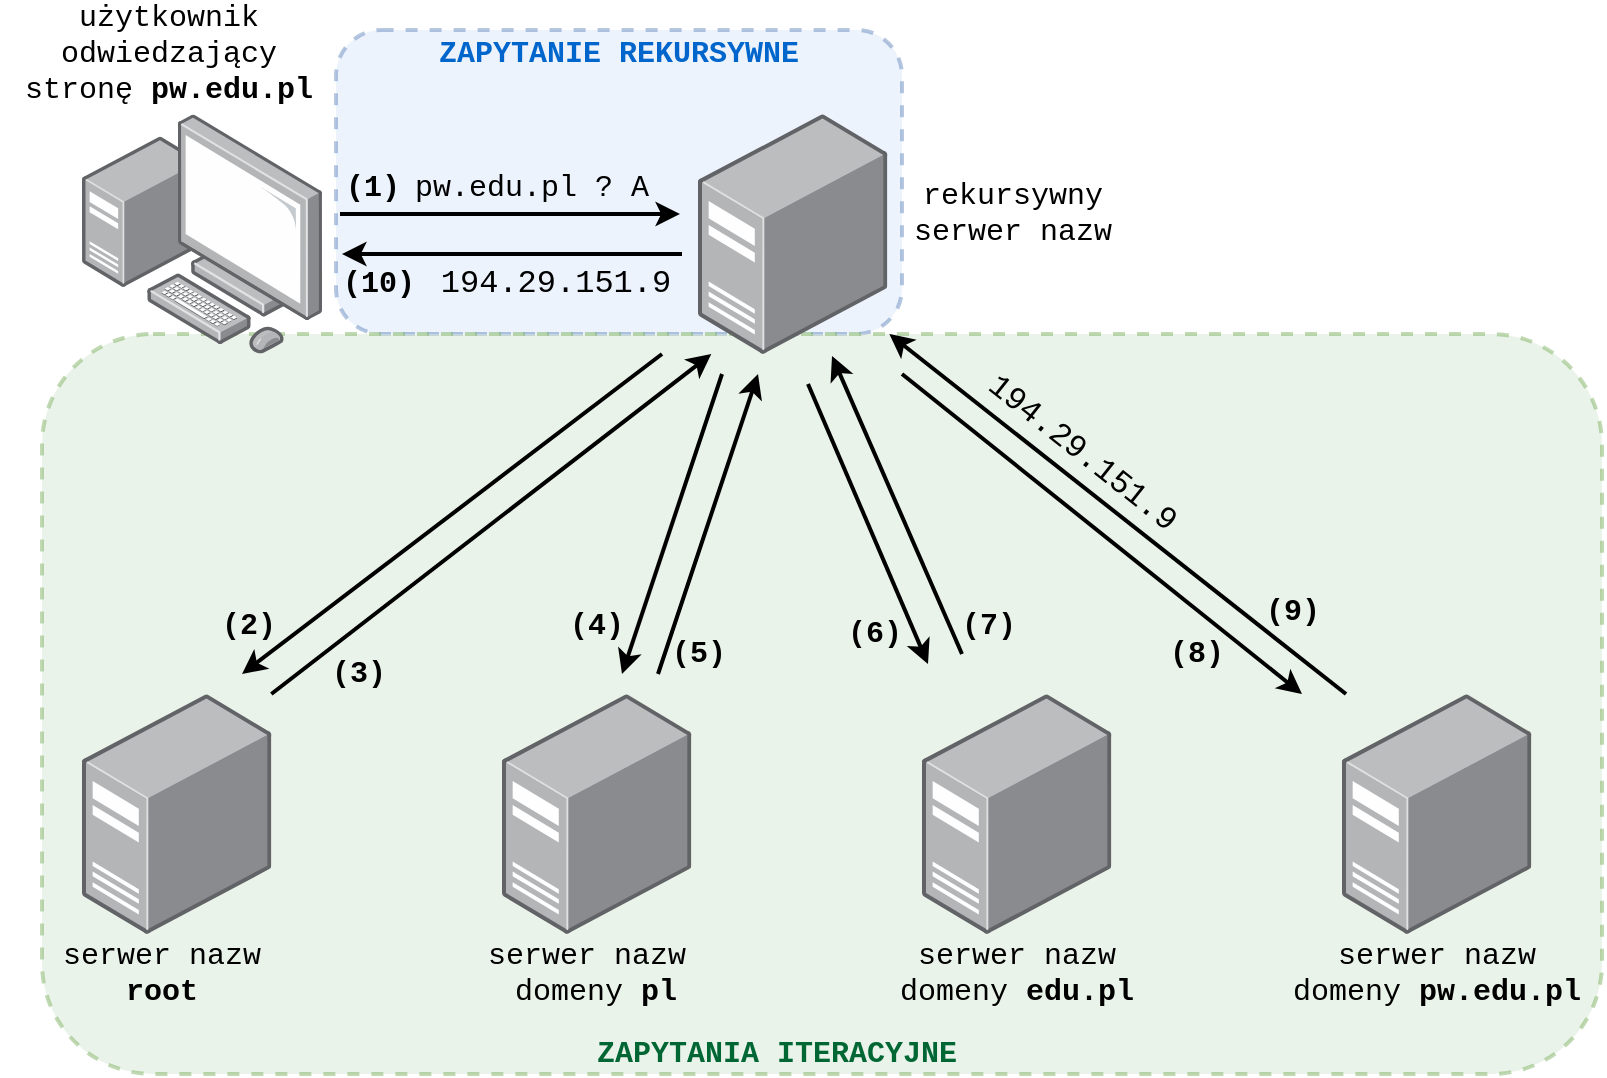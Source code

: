 <mxfile version="21.1.2" type="device">
  <diagram name="Page-1" id="lAY2FLXasBDG9DnbBDdt">
    <mxGraphModel dx="988" dy="592" grid="1" gridSize="10" guides="1" tooltips="1" connect="1" arrows="1" fold="1" page="1" pageScale="1" pageWidth="850" pageHeight="1100" math="0" shadow="0">
      <root>
        <mxCell id="0" />
        <mxCell id="1" parent="0" />
        <mxCell id="Ms9q3jghmChc0tNe52f2-46" value="" style="rounded=1;whiteSpace=wrap;html=1;fillColor=#dae8fc;strokeColor=#6c8ebf;dashed=1;strokeWidth=2;opacity=50;" vertex="1" parent="1">
          <mxGeometry x="197" y="188" width="283" height="152" as="geometry" />
        </mxCell>
        <mxCell id="Ms9q3jghmChc0tNe52f2-44" value="" style="rounded=1;whiteSpace=wrap;html=1;fillColor=#d5e8d4;strokeColor=#82b366;dashed=1;strokeWidth=2;opacity=50;" vertex="1" parent="1">
          <mxGeometry x="50" y="340" width="780" height="370" as="geometry" />
        </mxCell>
        <mxCell id="Ms9q3jghmChc0tNe52f2-1" value="" style="image;points=[];aspect=fixed;html=1;align=center;shadow=0;dashed=0;image=img/lib/allied_telesis/computer_and_terminals/Personal_Computer_with_Server.svg;" vertex="1" parent="1">
          <mxGeometry x="70" y="230" width="120" height="120" as="geometry" />
        </mxCell>
        <mxCell id="Ms9q3jghmChc0tNe52f2-2" value="" style="image;points=[];aspect=fixed;html=1;align=center;shadow=0;dashed=0;image=img/lib/allied_telesis/computer_and_terminals/Server_Desktop.svg;imageBackground=none;imageBorder=none;" vertex="1" parent="1">
          <mxGeometry x="378" y="230" width="94.67" height="120" as="geometry" />
        </mxCell>
        <mxCell id="Ms9q3jghmChc0tNe52f2-4" value="" style="image;points=[];aspect=fixed;html=1;align=center;shadow=0;dashed=0;image=img/lib/allied_telesis/computer_and_terminals/Server_Desktop.svg;" vertex="1" parent="1">
          <mxGeometry x="490" y="520" width="94.67" height="120" as="geometry" />
        </mxCell>
        <mxCell id="Ms9q3jghmChc0tNe52f2-5" value="" style="image;points=[];aspect=fixed;html=1;align=center;shadow=0;dashed=0;image=img/lib/allied_telesis/computer_and_terminals/Server_Desktop.svg;" vertex="1" parent="1">
          <mxGeometry x="280" y="520" width="94.67" height="120" as="geometry" />
        </mxCell>
        <mxCell id="Ms9q3jghmChc0tNe52f2-6" value="" style="image;points=[];aspect=fixed;html=1;align=center;shadow=0;dashed=0;image=img/lib/allied_telesis/computer_and_terminals/Server_Desktop.svg;" vertex="1" parent="1">
          <mxGeometry x="700" y="520" width="94.67" height="120" as="geometry" />
        </mxCell>
        <mxCell id="Ms9q3jghmChc0tNe52f2-8" value="" style="image;points=[];aspect=fixed;html=1;align=center;shadow=0;dashed=0;image=img/lib/allied_telesis/computer_and_terminals/Server_Desktop.svg;" vertex="1" parent="1">
          <mxGeometry x="70" y="520" width="94.67" height="120" as="geometry" />
        </mxCell>
        <mxCell id="Ms9q3jghmChc0tNe52f2-9" value="" style="endArrow=classic;html=1;rounded=0;strokeWidth=2;" edge="1" parent="1">
          <mxGeometry width="50" height="50" relative="1" as="geometry">
            <mxPoint x="199" y="280" as="sourcePoint" />
            <mxPoint x="369" y="280" as="targetPoint" />
          </mxGeometry>
        </mxCell>
        <mxCell id="Ms9q3jghmChc0tNe52f2-10" value="&lt;font style=&quot;font-size: 15px;&quot; face=&quot;Courier New&quot;&gt;pw.edu.pl ? A&lt;/font&gt;" style="text;html=1;strokeColor=none;fillColor=none;align=center;verticalAlign=middle;whiteSpace=wrap;rounded=0;" vertex="1" parent="1">
          <mxGeometry x="214.67" y="257" width="160" height="20" as="geometry" />
        </mxCell>
        <mxCell id="Ms9q3jghmChc0tNe52f2-13" value="&lt;font style=&quot;font-size: 15px;&quot; face=&quot;Courier New&quot;&gt;serwer nazw &lt;b&gt;root&lt;/b&gt;&lt;/font&gt;" style="text;html=1;strokeColor=none;fillColor=none;align=center;verticalAlign=middle;whiteSpace=wrap;rounded=0;" vertex="1" parent="1">
          <mxGeometry x="50" y="650" width="120" height="20" as="geometry" />
        </mxCell>
        <mxCell id="Ms9q3jghmChc0tNe52f2-15" value="&lt;font style=&quot;font-size: 15px;&quot; face=&quot;Courier New&quot;&gt;serwer nazw&amp;nbsp;&lt;br&gt;domeny &lt;b&gt;pl&lt;/b&gt;&lt;br&gt;&lt;/font&gt;" style="text;html=1;strokeColor=none;fillColor=none;align=center;verticalAlign=middle;whiteSpace=wrap;rounded=0;" vertex="1" parent="1">
          <mxGeometry x="267.33" y="650" width="120" height="20" as="geometry" />
        </mxCell>
        <mxCell id="Ms9q3jghmChc0tNe52f2-16" value="&lt;font style=&quot;font-size: 15px;&quot; face=&quot;Courier New&quot;&gt;serwer nazw domeny &lt;b&gt;edu.pl&lt;/b&gt;&lt;/font&gt;" style="text;html=1;strokeColor=none;fillColor=none;align=center;verticalAlign=middle;whiteSpace=wrap;rounded=0;" vertex="1" parent="1">
          <mxGeometry x="473.67" y="650" width="127.33" height="20" as="geometry" />
        </mxCell>
        <mxCell id="Ms9q3jghmChc0tNe52f2-17" value="&lt;font style=&quot;font-size: 15px;&quot; face=&quot;Courier New&quot;&gt;serwer nazw domeny &lt;b&gt;pw.edu.pl&lt;/b&gt;&lt;/font&gt;" style="text;html=1;strokeColor=none;fillColor=none;align=center;verticalAlign=middle;whiteSpace=wrap;rounded=0;" vertex="1" parent="1">
          <mxGeometry x="671.84" y="650" width="151" height="20" as="geometry" />
        </mxCell>
        <mxCell id="Ms9q3jghmChc0tNe52f2-18" value="&lt;font face=&quot;Courier New&quot;&gt;&lt;span style=&quot;font-size: 15px;&quot;&gt;rekursywny serwer nazw&lt;/span&gt;&lt;/font&gt;" style="text;html=1;strokeColor=none;fillColor=none;align=center;verticalAlign=middle;whiteSpace=wrap;rounded=0;" vertex="1" parent="1">
          <mxGeometry x="471.67" y="270" width="127.33" height="20" as="geometry" />
        </mxCell>
        <mxCell id="Ms9q3jghmChc0tNe52f2-19" value="" style="endArrow=classic;html=1;rounded=0;strokeWidth=2;" edge="1" parent="1">
          <mxGeometry width="50" height="50" relative="1" as="geometry">
            <mxPoint x="360" y="350" as="sourcePoint" />
            <mxPoint x="150" y="510" as="targetPoint" />
          </mxGeometry>
        </mxCell>
        <mxCell id="Ms9q3jghmChc0tNe52f2-20" value="" style="endArrow=none;html=1;rounded=0;strokeWidth=2;startArrow=classic;startFill=1;endFill=0;" edge="1" parent="1">
          <mxGeometry width="50" height="50" relative="1" as="geometry">
            <mxPoint x="384.67" y="350" as="sourcePoint" />
            <mxPoint x="164.67" y="520" as="targetPoint" />
          </mxGeometry>
        </mxCell>
        <mxCell id="Ms9q3jghmChc0tNe52f2-22" value="" style="endArrow=none;html=1;rounded=0;strokeWidth=2;startArrow=classic;startFill=1;endFill=0;" edge="1" parent="1">
          <mxGeometry width="50" height="50" relative="1" as="geometry">
            <mxPoint x="680" y="520" as="sourcePoint" />
            <mxPoint x="480" y="360" as="targetPoint" />
          </mxGeometry>
        </mxCell>
        <mxCell id="Ms9q3jghmChc0tNe52f2-24" value="" style="endArrow=classic;html=1;rounded=0;strokeWidth=2;startArrow=none;startFill=0;endFill=1;" edge="1" parent="1">
          <mxGeometry width="50" height="50" relative="1" as="geometry">
            <mxPoint x="702" y="520" as="sourcePoint" />
            <mxPoint x="473.67" y="340" as="targetPoint" />
          </mxGeometry>
        </mxCell>
        <mxCell id="Ms9q3jghmChc0tNe52f2-25" value="" style="endArrow=classic;html=1;rounded=0;strokeWidth=2;" edge="1" parent="1">
          <mxGeometry width="50" height="50" relative="1" as="geometry">
            <mxPoint x="390" y="360" as="sourcePoint" />
            <mxPoint x="340" y="510" as="targetPoint" />
          </mxGeometry>
        </mxCell>
        <mxCell id="Ms9q3jghmChc0tNe52f2-26" value="" style="endArrow=none;html=1;rounded=0;strokeWidth=2;startArrow=classic;startFill=1;endFill=0;" edge="1" parent="1">
          <mxGeometry width="50" height="50" relative="1" as="geometry">
            <mxPoint x="408" y="360" as="sourcePoint" />
            <mxPoint x="358" y="510" as="targetPoint" />
          </mxGeometry>
        </mxCell>
        <mxCell id="Ms9q3jghmChc0tNe52f2-27" value="" style="endArrow=classic;html=1;rounded=0;strokeWidth=2;" edge="1" parent="1">
          <mxGeometry width="50" height="50" relative="1" as="geometry">
            <mxPoint x="510" y="500" as="sourcePoint" />
            <mxPoint x="445" y="351" as="targetPoint" />
          </mxGeometry>
        </mxCell>
        <mxCell id="Ms9q3jghmChc0tNe52f2-28" value="" style="endArrow=none;html=1;rounded=0;strokeWidth=2;startArrow=classic;startFill=1;endFill=0;" edge="1" parent="1">
          <mxGeometry width="50" height="50" relative="1" as="geometry">
            <mxPoint x="493" y="505" as="sourcePoint" />
            <mxPoint x="433" y="365" as="targetPoint" />
          </mxGeometry>
        </mxCell>
        <mxCell id="Ms9q3jghmChc0tNe52f2-29" value="" style="endArrow=none;html=1;rounded=0;strokeWidth=2;startArrow=classic;startFill=1;endFill=0;" edge="1" parent="1">
          <mxGeometry width="50" height="50" relative="1" as="geometry">
            <mxPoint x="200" y="300" as="sourcePoint" />
            <mxPoint x="370" y="300" as="targetPoint" />
          </mxGeometry>
        </mxCell>
        <mxCell id="Ms9q3jghmChc0tNe52f2-30" value="&lt;font style=&quot;font-size: 16px;&quot; face=&quot;Courier New&quot;&gt;194.29.151.9&lt;/font&gt;" style="text;html=1;strokeColor=none;fillColor=none;align=center;verticalAlign=middle;whiteSpace=wrap;rounded=0;" vertex="1" parent="1">
          <mxGeometry x="227.33" y="305" width="160" height="20" as="geometry" />
        </mxCell>
        <mxCell id="Ms9q3jghmChc0tNe52f2-31" value="&lt;font style=&quot;font-size: 16px;&quot; face=&quot;Courier New&quot;&gt;194.29.151.9&lt;/font&gt;" style="text;html=1;strokeColor=none;fillColor=none;align=center;verticalAlign=middle;whiteSpace=wrap;rounded=0;rotation=38.4;" vertex="1" parent="1">
          <mxGeometry x="490" y="390" width="160" height="20" as="geometry" />
        </mxCell>
        <mxCell id="Ms9q3jghmChc0tNe52f2-32" value="&lt;font face=&quot;Courier New&quot;&gt;&lt;span style=&quot;font-size: 15px;&quot;&gt;&lt;b&gt;(1)&lt;/b&gt;&lt;/span&gt;&lt;/font&gt;" style="text;html=1;strokeColor=none;fillColor=none;align=center;verticalAlign=middle;whiteSpace=wrap;rounded=0;" vertex="1" parent="1">
          <mxGeometry x="187" y="257" width="57.33" height="20" as="geometry" />
        </mxCell>
        <mxCell id="Ms9q3jghmChc0tNe52f2-33" value="&lt;font face=&quot;Courier New&quot;&gt;&lt;span style=&quot;font-size: 15px;&quot;&gt;&lt;b&gt;(2)&lt;/b&gt;&lt;/span&gt;&lt;/font&gt;" style="text;html=1;strokeColor=none;fillColor=none;align=center;verticalAlign=middle;whiteSpace=wrap;rounded=0;" vertex="1" parent="1">
          <mxGeometry x="124.67" y="476" width="57.33" height="20" as="geometry" />
        </mxCell>
        <mxCell id="Ms9q3jghmChc0tNe52f2-34" value="&lt;font face=&quot;Courier New&quot;&gt;&lt;span style=&quot;font-size: 15px;&quot;&gt;&lt;b&gt;(3)&lt;/b&gt;&lt;/span&gt;&lt;/font&gt;" style="text;html=1;strokeColor=none;fillColor=none;align=center;verticalAlign=middle;whiteSpace=wrap;rounded=0;" vertex="1" parent="1">
          <mxGeometry x="180" y="500" width="57.33" height="20" as="geometry" />
        </mxCell>
        <mxCell id="Ms9q3jghmChc0tNe52f2-35" value="&lt;font face=&quot;Courier New&quot;&gt;&lt;span style=&quot;font-size: 15px;&quot;&gt;&lt;b&gt;(4)&lt;/b&gt;&lt;/span&gt;&lt;/font&gt;" style="text;html=1;strokeColor=none;fillColor=none;align=center;verticalAlign=middle;whiteSpace=wrap;rounded=0;" vertex="1" parent="1">
          <mxGeometry x="298.67" y="476" width="57.33" height="20" as="geometry" />
        </mxCell>
        <mxCell id="Ms9q3jghmChc0tNe52f2-36" value="&lt;font face=&quot;Courier New&quot;&gt;&lt;span style=&quot;font-size: 15px;&quot;&gt;&lt;b&gt;(5)&lt;/b&gt;&lt;/span&gt;&lt;/font&gt;" style="text;html=1;strokeColor=none;fillColor=none;align=center;verticalAlign=middle;whiteSpace=wrap;rounded=0;" vertex="1" parent="1">
          <mxGeometry x="350" y="490" width="57.33" height="20" as="geometry" />
        </mxCell>
        <mxCell id="Ms9q3jghmChc0tNe52f2-37" value="&lt;font face=&quot;Courier New&quot;&gt;&lt;span style=&quot;font-size: 15px;&quot;&gt;&lt;b&gt;(6)&lt;/b&gt;&lt;/span&gt;&lt;/font&gt;" style="text;html=1;strokeColor=none;fillColor=none;align=center;verticalAlign=middle;whiteSpace=wrap;rounded=0;" vertex="1" parent="1">
          <mxGeometry x="437.67" y="480" width="57.33" height="20" as="geometry" />
        </mxCell>
        <mxCell id="Ms9q3jghmChc0tNe52f2-38" value="&lt;font face=&quot;Courier New&quot;&gt;&lt;span style=&quot;font-size: 15px;&quot;&gt;&lt;b&gt;(7)&lt;/b&gt;&lt;/span&gt;&lt;/font&gt;" style="text;html=1;strokeColor=none;fillColor=none;align=center;verticalAlign=middle;whiteSpace=wrap;rounded=0;" vertex="1" parent="1">
          <mxGeometry x="495" y="476" width="57.33" height="20" as="geometry" />
        </mxCell>
        <mxCell id="Ms9q3jghmChc0tNe52f2-39" value="&lt;font face=&quot;Courier New&quot;&gt;&lt;span style=&quot;font-size: 15px;&quot;&gt;&lt;b&gt;(8)&lt;/b&gt;&lt;/span&gt;&lt;/font&gt;" style="text;html=1;strokeColor=none;fillColor=none;align=center;verticalAlign=middle;whiteSpace=wrap;rounded=0;" vertex="1" parent="1">
          <mxGeometry x="599" y="490" width="57.33" height="20" as="geometry" />
        </mxCell>
        <mxCell id="Ms9q3jghmChc0tNe52f2-40" value="&lt;font face=&quot;Courier New&quot;&gt;&lt;span style=&quot;font-size: 15px;&quot;&gt;&lt;b&gt;(9)&lt;/b&gt;&lt;/span&gt;&lt;/font&gt;" style="text;html=1;strokeColor=none;fillColor=none;align=center;verticalAlign=middle;whiteSpace=wrap;rounded=0;" vertex="1" parent="1">
          <mxGeometry x="646.67" y="469" width="57.33" height="20" as="geometry" />
        </mxCell>
        <mxCell id="Ms9q3jghmChc0tNe52f2-41" value="&lt;font face=&quot;Courier New&quot;&gt;&lt;span style=&quot;font-size: 15px;&quot;&gt;&lt;b&gt;(10)&lt;/b&gt;&lt;/span&gt;&lt;/font&gt;" style="text;html=1;strokeColor=none;fillColor=none;align=center;verticalAlign=middle;whiteSpace=wrap;rounded=0;" vertex="1" parent="1">
          <mxGeometry x="190.0" y="305" width="57.33" height="20" as="geometry" />
        </mxCell>
        <mxCell id="Ms9q3jghmChc0tNe52f2-42" value="&lt;font face=&quot;Courier New&quot;&gt;&lt;span style=&quot;font-size: 15px;&quot;&gt;użytkownik odwiedzający stronę &lt;b&gt;pw.edu.pl&lt;/b&gt;&lt;/span&gt;&lt;/font&gt;" style="text;html=1;strokeColor=none;fillColor=none;align=center;verticalAlign=middle;whiteSpace=wrap;rounded=0;" vertex="1" parent="1">
          <mxGeometry x="29.67" y="190" width="167.33" height="20" as="geometry" />
        </mxCell>
        <mxCell id="Ms9q3jghmChc0tNe52f2-45" value="&lt;font color=&quot;#006633&quot; face=&quot;Courier New&quot;&gt;&lt;span style=&quot;font-size: 15px;&quot;&gt;&lt;b&gt;ZAPYTANIA ITERACYJNE&lt;/b&gt;&lt;/span&gt;&lt;/font&gt;" style="text;html=1;strokeColor=none;fillColor=none;align=center;verticalAlign=middle;whiteSpace=wrap;rounded=0;" vertex="1" parent="1">
          <mxGeometry x="290" y="690" width="255.33" height="20" as="geometry" />
        </mxCell>
        <mxCell id="Ms9q3jghmChc0tNe52f2-47" value="&lt;font color=&quot;#0066cc&quot; face=&quot;Courier New&quot;&gt;&lt;span style=&quot;font-size: 15px;&quot;&gt;&lt;b style=&quot;&quot;&gt;ZAPYTANIE REKURSYWNE&lt;/b&gt;&lt;/span&gt;&lt;/font&gt;" style="text;html=1;strokeColor=none;fillColor=none;align=center;verticalAlign=middle;whiteSpace=wrap;rounded=0;" vertex="1" parent="1">
          <mxGeometry x="236" y="190" width="205" height="20" as="geometry" />
        </mxCell>
      </root>
    </mxGraphModel>
  </diagram>
</mxfile>
